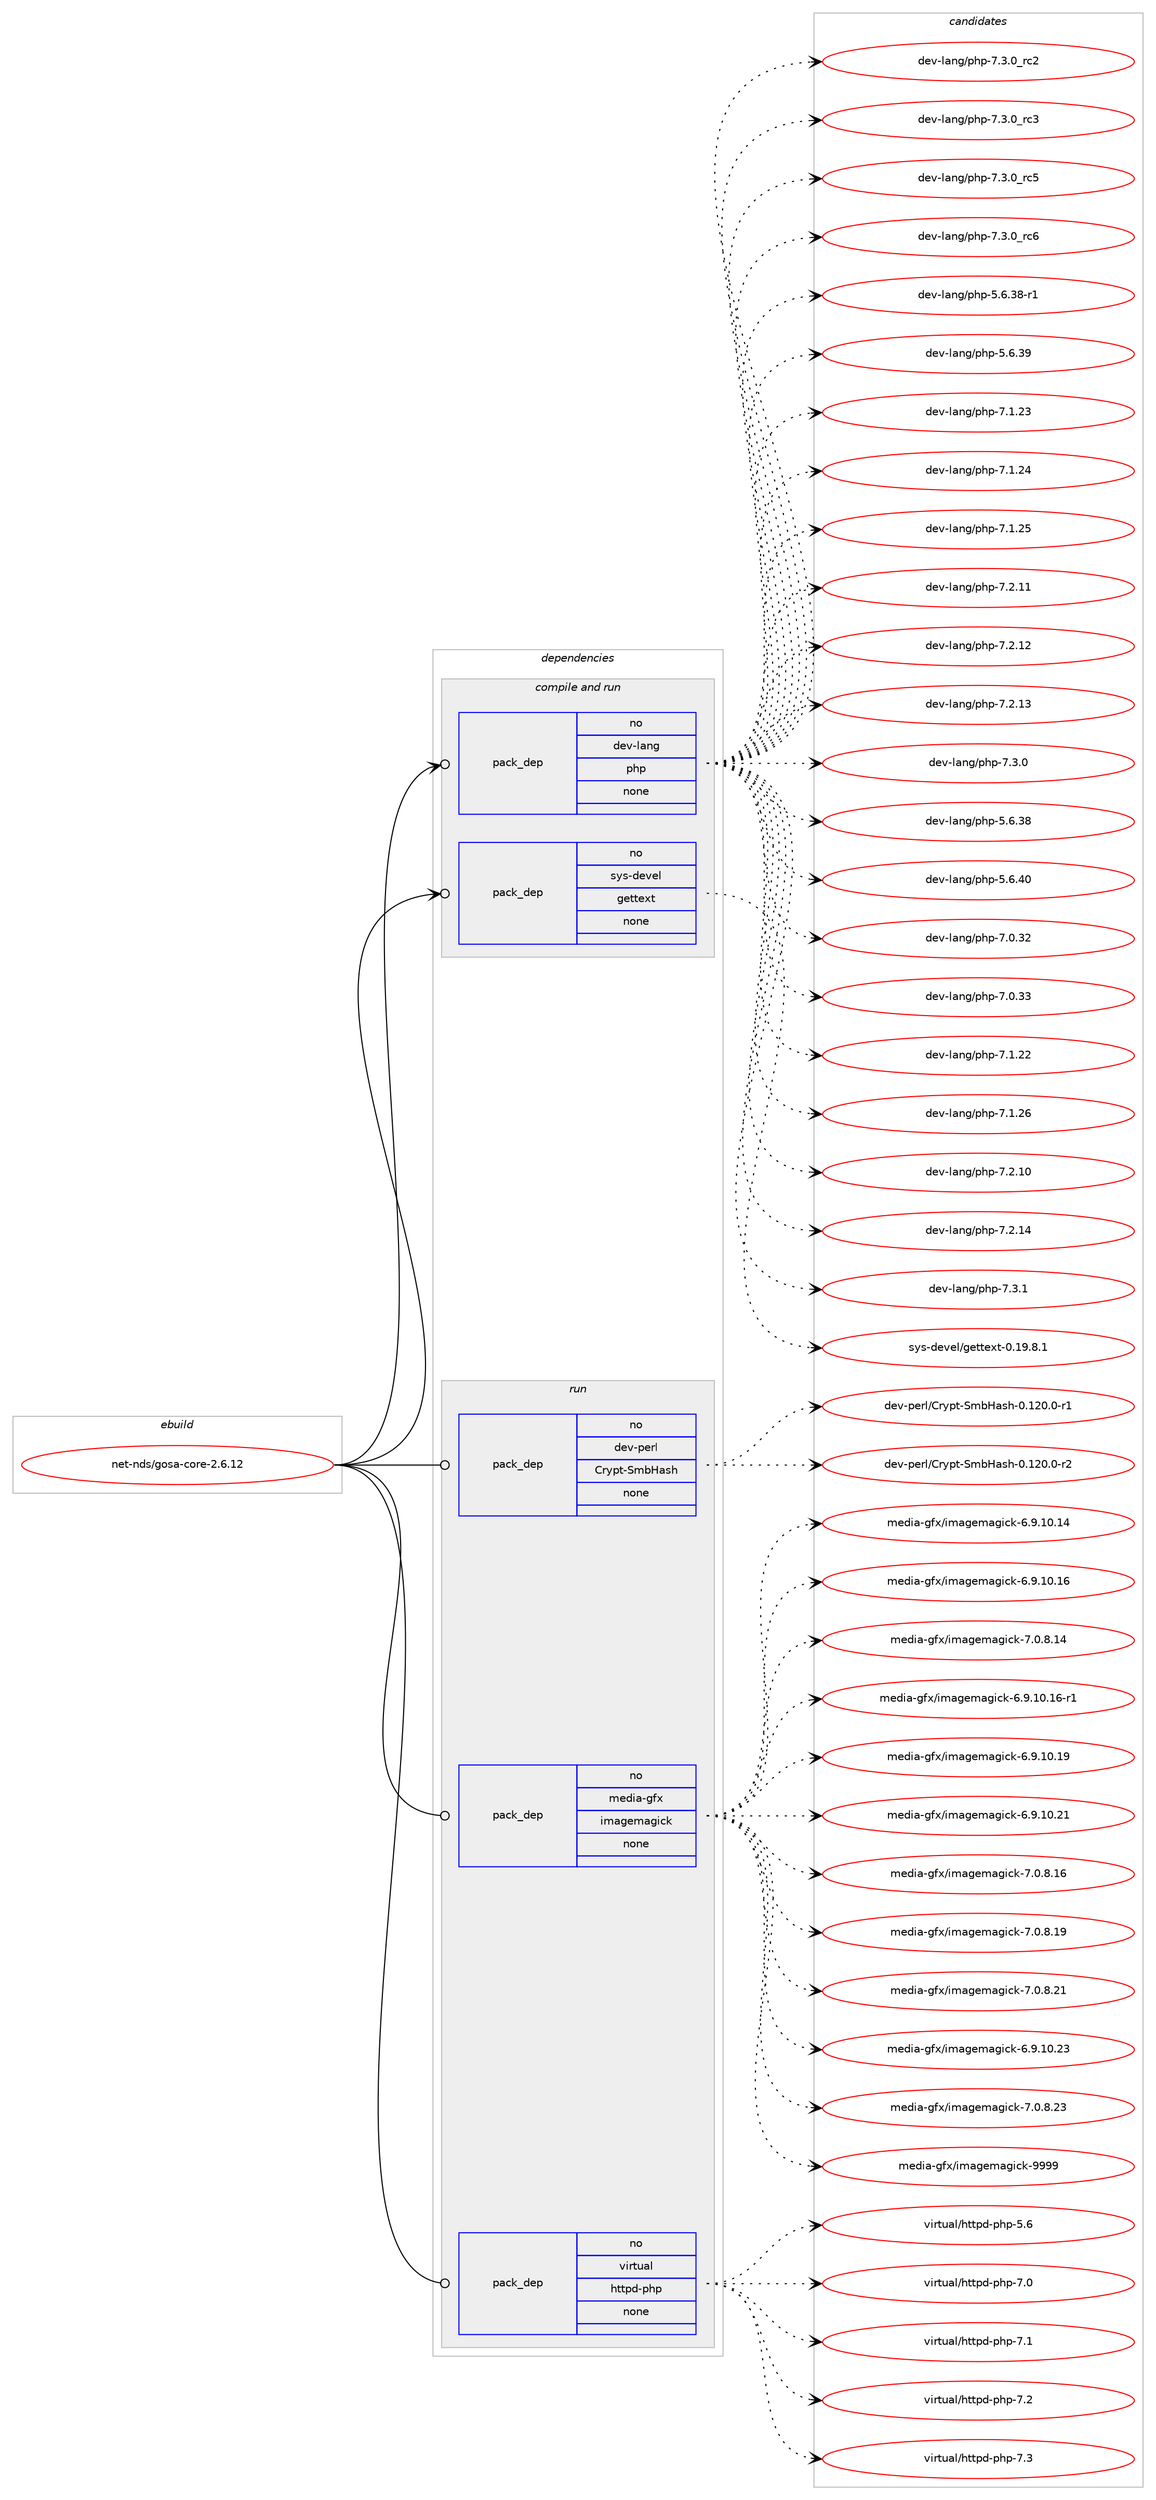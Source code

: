 digraph prolog {

# *************
# Graph options
# *************

newrank=true;
concentrate=true;
compound=true;
graph [rankdir=LR,fontname=Helvetica,fontsize=10,ranksep=1.5];#, ranksep=2.5, nodesep=0.2];
edge  [arrowhead=vee];
node  [fontname=Helvetica,fontsize=10];

# **********
# The ebuild
# **********

subgraph cluster_leftcol {
color=gray;
rank=same;
label=<<i>ebuild</i>>;
id [label="net-nds/gosa-core-2.6.12", color=red, width=4, href="../net-nds/gosa-core-2.6.12.svg"];
}

# ****************
# The dependencies
# ****************

subgraph cluster_midcol {
color=gray;
label=<<i>dependencies</i>>;
subgraph cluster_compile {
fillcolor="#eeeeee";
style=filled;
label=<<i>compile</i>>;
}
subgraph cluster_compileandrun {
fillcolor="#eeeeee";
style=filled;
label=<<i>compile and run</i>>;
subgraph pack3893 {
dependency4988 [label=<<TABLE BORDER="0" CELLBORDER="1" CELLSPACING="0" CELLPADDING="4" WIDTH="220"><TR><TD ROWSPAN="6" CELLPADDING="30">pack_dep</TD></TR><TR><TD WIDTH="110">no</TD></TR><TR><TD>dev-lang</TD></TR><TR><TD>php</TD></TR><TR><TD>none</TD></TR><TR><TD></TD></TR></TABLE>>, shape=none, color=blue];
}
id:e -> dependency4988:w [weight=20,style="solid",arrowhead="odotvee"];
subgraph pack3894 {
dependency4989 [label=<<TABLE BORDER="0" CELLBORDER="1" CELLSPACING="0" CELLPADDING="4" WIDTH="220"><TR><TD ROWSPAN="6" CELLPADDING="30">pack_dep</TD></TR><TR><TD WIDTH="110">no</TD></TR><TR><TD>sys-devel</TD></TR><TR><TD>gettext</TD></TR><TR><TD>none</TD></TR><TR><TD></TD></TR></TABLE>>, shape=none, color=blue];
}
id:e -> dependency4989:w [weight=20,style="solid",arrowhead="odotvee"];
}
subgraph cluster_run {
fillcolor="#eeeeee";
style=filled;
label=<<i>run</i>>;
subgraph pack3895 {
dependency4990 [label=<<TABLE BORDER="0" CELLBORDER="1" CELLSPACING="0" CELLPADDING="4" WIDTH="220"><TR><TD ROWSPAN="6" CELLPADDING="30">pack_dep</TD></TR><TR><TD WIDTH="110">no</TD></TR><TR><TD>dev-perl</TD></TR><TR><TD>Crypt-SmbHash</TD></TR><TR><TD>none</TD></TR><TR><TD></TD></TR></TABLE>>, shape=none, color=blue];
}
id:e -> dependency4990:w [weight=20,style="solid",arrowhead="odot"];
subgraph pack3896 {
dependency4991 [label=<<TABLE BORDER="0" CELLBORDER="1" CELLSPACING="0" CELLPADDING="4" WIDTH="220"><TR><TD ROWSPAN="6" CELLPADDING="30">pack_dep</TD></TR><TR><TD WIDTH="110">no</TD></TR><TR><TD>media-gfx</TD></TR><TR><TD>imagemagick</TD></TR><TR><TD>none</TD></TR><TR><TD></TD></TR></TABLE>>, shape=none, color=blue];
}
id:e -> dependency4991:w [weight=20,style="solid",arrowhead="odot"];
subgraph pack3897 {
dependency4992 [label=<<TABLE BORDER="0" CELLBORDER="1" CELLSPACING="0" CELLPADDING="4" WIDTH="220"><TR><TD ROWSPAN="6" CELLPADDING="30">pack_dep</TD></TR><TR><TD WIDTH="110">no</TD></TR><TR><TD>virtual</TD></TR><TR><TD>httpd-php</TD></TR><TR><TD>none</TD></TR><TR><TD></TD></TR></TABLE>>, shape=none, color=blue];
}
id:e -> dependency4992:w [weight=20,style="solid",arrowhead="odot"];
}
}

# **************
# The candidates
# **************

subgraph cluster_choices {
rank=same;
color=gray;
label=<<i>candidates</i>>;

subgraph choice3893 {
color=black;
nodesep=1;
choice100101118451089711010347112104112455546514648951149950 [label="dev-lang/php-7.3.0_rc2", color=red, width=4,href="../dev-lang/php-7.3.0_rc2.svg"];
choice100101118451089711010347112104112455546514648951149951 [label="dev-lang/php-7.3.0_rc3", color=red, width=4,href="../dev-lang/php-7.3.0_rc3.svg"];
choice100101118451089711010347112104112455546514648951149953 [label="dev-lang/php-7.3.0_rc5", color=red, width=4,href="../dev-lang/php-7.3.0_rc5.svg"];
choice100101118451089711010347112104112455546514648951149954 [label="dev-lang/php-7.3.0_rc6", color=red, width=4,href="../dev-lang/php-7.3.0_rc6.svg"];
choice100101118451089711010347112104112455346544651564511449 [label="dev-lang/php-5.6.38-r1", color=red, width=4,href="../dev-lang/php-5.6.38-r1.svg"];
choice10010111845108971101034711210411245534654465157 [label="dev-lang/php-5.6.39", color=red, width=4,href="../dev-lang/php-5.6.39.svg"];
choice10010111845108971101034711210411245554649465051 [label="dev-lang/php-7.1.23", color=red, width=4,href="../dev-lang/php-7.1.23.svg"];
choice10010111845108971101034711210411245554649465052 [label="dev-lang/php-7.1.24", color=red, width=4,href="../dev-lang/php-7.1.24.svg"];
choice10010111845108971101034711210411245554649465053 [label="dev-lang/php-7.1.25", color=red, width=4,href="../dev-lang/php-7.1.25.svg"];
choice10010111845108971101034711210411245554650464949 [label="dev-lang/php-7.2.11", color=red, width=4,href="../dev-lang/php-7.2.11.svg"];
choice10010111845108971101034711210411245554650464950 [label="dev-lang/php-7.2.12", color=red, width=4,href="../dev-lang/php-7.2.12.svg"];
choice10010111845108971101034711210411245554650464951 [label="dev-lang/php-7.2.13", color=red, width=4,href="../dev-lang/php-7.2.13.svg"];
choice100101118451089711010347112104112455546514648 [label="dev-lang/php-7.3.0", color=red, width=4,href="../dev-lang/php-7.3.0.svg"];
choice10010111845108971101034711210411245534654465156 [label="dev-lang/php-5.6.38", color=red, width=4,href="../dev-lang/php-5.6.38.svg"];
choice10010111845108971101034711210411245534654465248 [label="dev-lang/php-5.6.40", color=red, width=4,href="../dev-lang/php-5.6.40.svg"];
choice10010111845108971101034711210411245554648465150 [label="dev-lang/php-7.0.32", color=red, width=4,href="../dev-lang/php-7.0.32.svg"];
choice10010111845108971101034711210411245554648465151 [label="dev-lang/php-7.0.33", color=red, width=4,href="../dev-lang/php-7.0.33.svg"];
choice10010111845108971101034711210411245554649465050 [label="dev-lang/php-7.1.22", color=red, width=4,href="../dev-lang/php-7.1.22.svg"];
choice10010111845108971101034711210411245554649465054 [label="dev-lang/php-7.1.26", color=red, width=4,href="../dev-lang/php-7.1.26.svg"];
choice10010111845108971101034711210411245554650464948 [label="dev-lang/php-7.2.10", color=red, width=4,href="../dev-lang/php-7.2.10.svg"];
choice10010111845108971101034711210411245554650464952 [label="dev-lang/php-7.2.14", color=red, width=4,href="../dev-lang/php-7.2.14.svg"];
choice100101118451089711010347112104112455546514649 [label="dev-lang/php-7.3.1", color=red, width=4,href="../dev-lang/php-7.3.1.svg"];
dependency4988:e -> choice100101118451089711010347112104112455546514648951149950:w [style=dotted,weight="100"];
dependency4988:e -> choice100101118451089711010347112104112455546514648951149951:w [style=dotted,weight="100"];
dependency4988:e -> choice100101118451089711010347112104112455546514648951149953:w [style=dotted,weight="100"];
dependency4988:e -> choice100101118451089711010347112104112455546514648951149954:w [style=dotted,weight="100"];
dependency4988:e -> choice100101118451089711010347112104112455346544651564511449:w [style=dotted,weight="100"];
dependency4988:e -> choice10010111845108971101034711210411245534654465157:w [style=dotted,weight="100"];
dependency4988:e -> choice10010111845108971101034711210411245554649465051:w [style=dotted,weight="100"];
dependency4988:e -> choice10010111845108971101034711210411245554649465052:w [style=dotted,weight="100"];
dependency4988:e -> choice10010111845108971101034711210411245554649465053:w [style=dotted,weight="100"];
dependency4988:e -> choice10010111845108971101034711210411245554650464949:w [style=dotted,weight="100"];
dependency4988:e -> choice10010111845108971101034711210411245554650464950:w [style=dotted,weight="100"];
dependency4988:e -> choice10010111845108971101034711210411245554650464951:w [style=dotted,weight="100"];
dependency4988:e -> choice100101118451089711010347112104112455546514648:w [style=dotted,weight="100"];
dependency4988:e -> choice10010111845108971101034711210411245534654465156:w [style=dotted,weight="100"];
dependency4988:e -> choice10010111845108971101034711210411245534654465248:w [style=dotted,weight="100"];
dependency4988:e -> choice10010111845108971101034711210411245554648465150:w [style=dotted,weight="100"];
dependency4988:e -> choice10010111845108971101034711210411245554648465151:w [style=dotted,weight="100"];
dependency4988:e -> choice10010111845108971101034711210411245554649465050:w [style=dotted,weight="100"];
dependency4988:e -> choice10010111845108971101034711210411245554649465054:w [style=dotted,weight="100"];
dependency4988:e -> choice10010111845108971101034711210411245554650464948:w [style=dotted,weight="100"];
dependency4988:e -> choice10010111845108971101034711210411245554650464952:w [style=dotted,weight="100"];
dependency4988:e -> choice100101118451089711010347112104112455546514649:w [style=dotted,weight="100"];
}
subgraph choice3894 {
color=black;
nodesep=1;
choice1151211154510010111810110847103101116116101120116454846495746564649 [label="sys-devel/gettext-0.19.8.1", color=red, width=4,href="../sys-devel/gettext-0.19.8.1.svg"];
dependency4989:e -> choice1151211154510010111810110847103101116116101120116454846495746564649:w [style=dotted,weight="100"];
}
subgraph choice3895 {
color=black;
nodesep=1;
choice100101118451121011141084767114121112116458310998729711510445484649504846484511449 [label="dev-perl/Crypt-SmbHash-0.120.0-r1", color=red, width=4,href="../dev-perl/Crypt-SmbHash-0.120.0-r1.svg"];
choice100101118451121011141084767114121112116458310998729711510445484649504846484511450 [label="dev-perl/Crypt-SmbHash-0.120.0-r2", color=red, width=4,href="../dev-perl/Crypt-SmbHash-0.120.0-r2.svg"];
dependency4990:e -> choice100101118451121011141084767114121112116458310998729711510445484649504846484511449:w [style=dotted,weight="100"];
dependency4990:e -> choice100101118451121011141084767114121112116458310998729711510445484649504846484511450:w [style=dotted,weight="100"];
}
subgraph choice3896 {
color=black;
nodesep=1;
choice10910110010597451031021204710510997103101109971031059910745544657464948464952 [label="media-gfx/imagemagick-6.9.10.14", color=red, width=4,href="../media-gfx/imagemagick-6.9.10.14.svg"];
choice10910110010597451031021204710510997103101109971031059910745544657464948464954 [label="media-gfx/imagemagick-6.9.10.16", color=red, width=4,href="../media-gfx/imagemagick-6.9.10.16.svg"];
choice109101100105974510310212047105109971031011099710310599107455546484656464952 [label="media-gfx/imagemagick-7.0.8.14", color=red, width=4,href="../media-gfx/imagemagick-7.0.8.14.svg"];
choice109101100105974510310212047105109971031011099710310599107455446574649484649544511449 [label="media-gfx/imagemagick-6.9.10.16-r1", color=red, width=4,href="../media-gfx/imagemagick-6.9.10.16-r1.svg"];
choice10910110010597451031021204710510997103101109971031059910745544657464948464957 [label="media-gfx/imagemagick-6.9.10.19", color=red, width=4,href="../media-gfx/imagemagick-6.9.10.19.svg"];
choice10910110010597451031021204710510997103101109971031059910745544657464948465049 [label="media-gfx/imagemagick-6.9.10.21", color=red, width=4,href="../media-gfx/imagemagick-6.9.10.21.svg"];
choice109101100105974510310212047105109971031011099710310599107455546484656464954 [label="media-gfx/imagemagick-7.0.8.16", color=red, width=4,href="../media-gfx/imagemagick-7.0.8.16.svg"];
choice109101100105974510310212047105109971031011099710310599107455546484656464957 [label="media-gfx/imagemagick-7.0.8.19", color=red, width=4,href="../media-gfx/imagemagick-7.0.8.19.svg"];
choice109101100105974510310212047105109971031011099710310599107455546484656465049 [label="media-gfx/imagemagick-7.0.8.21", color=red, width=4,href="../media-gfx/imagemagick-7.0.8.21.svg"];
choice10910110010597451031021204710510997103101109971031059910745544657464948465051 [label="media-gfx/imagemagick-6.9.10.23", color=red, width=4,href="../media-gfx/imagemagick-6.9.10.23.svg"];
choice109101100105974510310212047105109971031011099710310599107455546484656465051 [label="media-gfx/imagemagick-7.0.8.23", color=red, width=4,href="../media-gfx/imagemagick-7.0.8.23.svg"];
choice1091011001059745103102120471051099710310110997103105991074557575757 [label="media-gfx/imagemagick-9999", color=red, width=4,href="../media-gfx/imagemagick-9999.svg"];
dependency4991:e -> choice10910110010597451031021204710510997103101109971031059910745544657464948464952:w [style=dotted,weight="100"];
dependency4991:e -> choice10910110010597451031021204710510997103101109971031059910745544657464948464954:w [style=dotted,weight="100"];
dependency4991:e -> choice109101100105974510310212047105109971031011099710310599107455546484656464952:w [style=dotted,weight="100"];
dependency4991:e -> choice109101100105974510310212047105109971031011099710310599107455446574649484649544511449:w [style=dotted,weight="100"];
dependency4991:e -> choice10910110010597451031021204710510997103101109971031059910745544657464948464957:w [style=dotted,weight="100"];
dependency4991:e -> choice10910110010597451031021204710510997103101109971031059910745544657464948465049:w [style=dotted,weight="100"];
dependency4991:e -> choice109101100105974510310212047105109971031011099710310599107455546484656464954:w [style=dotted,weight="100"];
dependency4991:e -> choice109101100105974510310212047105109971031011099710310599107455546484656464957:w [style=dotted,weight="100"];
dependency4991:e -> choice109101100105974510310212047105109971031011099710310599107455546484656465049:w [style=dotted,weight="100"];
dependency4991:e -> choice10910110010597451031021204710510997103101109971031059910745544657464948465051:w [style=dotted,weight="100"];
dependency4991:e -> choice109101100105974510310212047105109971031011099710310599107455546484656465051:w [style=dotted,weight="100"];
dependency4991:e -> choice1091011001059745103102120471051099710310110997103105991074557575757:w [style=dotted,weight="100"];
}
subgraph choice3897 {
color=black;
nodesep=1;
choice11810511411611797108471041161161121004511210411245534654 [label="virtual/httpd-php-5.6", color=red, width=4,href="../virtual/httpd-php-5.6.svg"];
choice11810511411611797108471041161161121004511210411245554648 [label="virtual/httpd-php-7.0", color=red, width=4,href="../virtual/httpd-php-7.0.svg"];
choice11810511411611797108471041161161121004511210411245554649 [label="virtual/httpd-php-7.1", color=red, width=4,href="../virtual/httpd-php-7.1.svg"];
choice11810511411611797108471041161161121004511210411245554650 [label="virtual/httpd-php-7.2", color=red, width=4,href="../virtual/httpd-php-7.2.svg"];
choice11810511411611797108471041161161121004511210411245554651 [label="virtual/httpd-php-7.3", color=red, width=4,href="../virtual/httpd-php-7.3.svg"];
dependency4992:e -> choice11810511411611797108471041161161121004511210411245534654:w [style=dotted,weight="100"];
dependency4992:e -> choice11810511411611797108471041161161121004511210411245554648:w [style=dotted,weight="100"];
dependency4992:e -> choice11810511411611797108471041161161121004511210411245554649:w [style=dotted,weight="100"];
dependency4992:e -> choice11810511411611797108471041161161121004511210411245554650:w [style=dotted,weight="100"];
dependency4992:e -> choice11810511411611797108471041161161121004511210411245554651:w [style=dotted,weight="100"];
}
}

}
